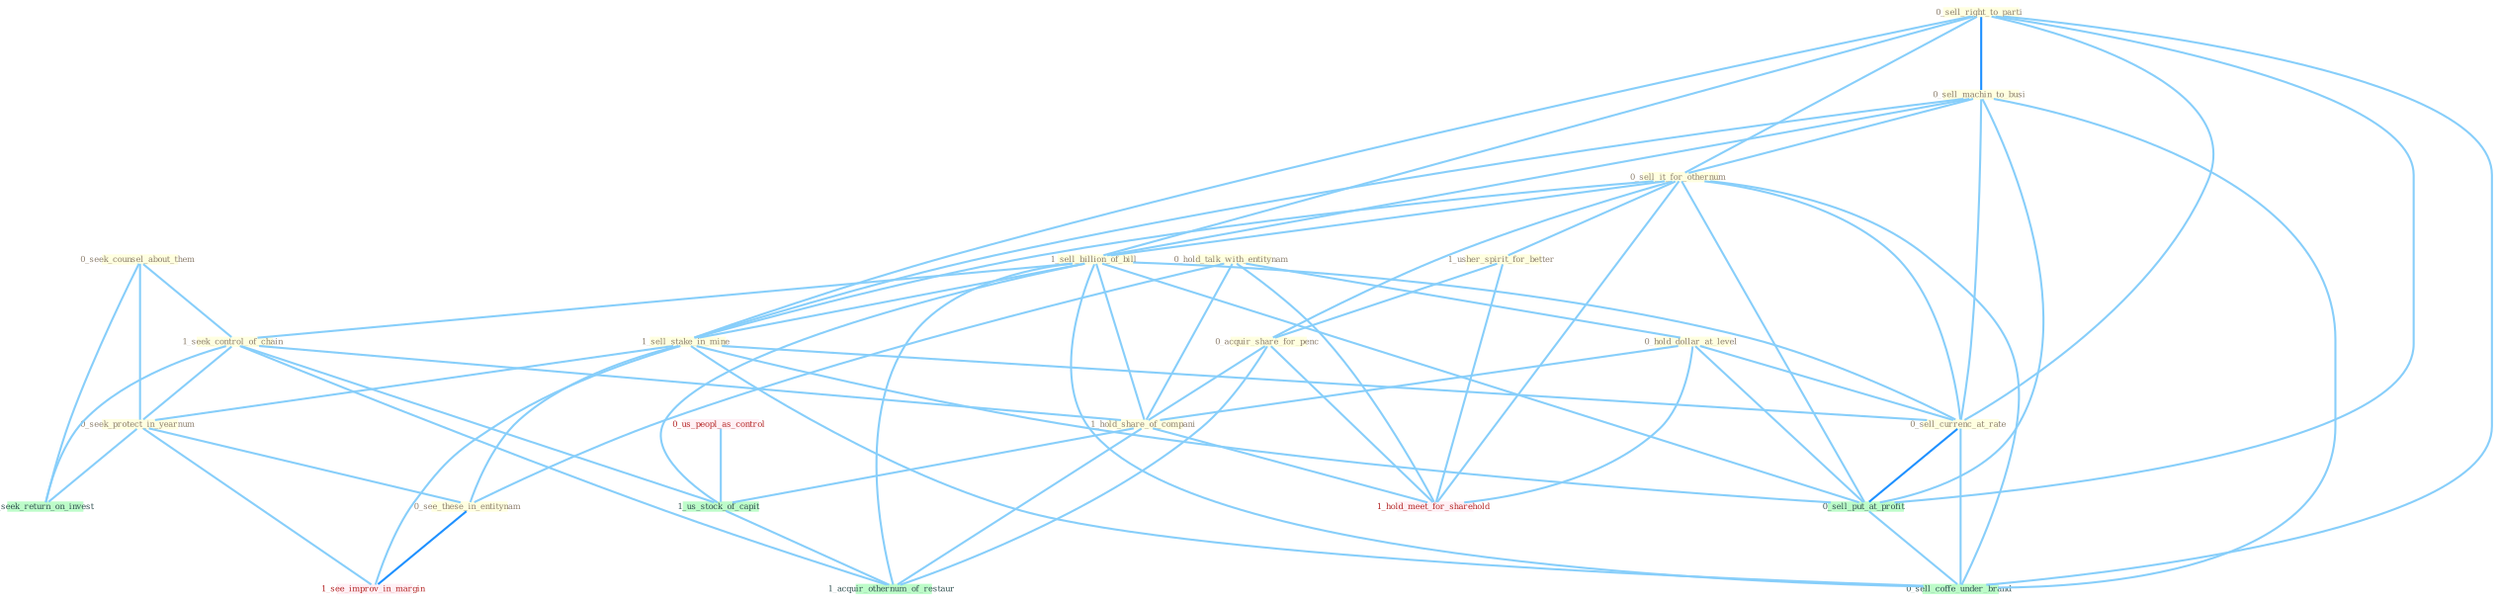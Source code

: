 Graph G{ 
    node
    [shape=polygon,style=filled,width=.5,height=.06,color="#BDFCC9",fixedsize=true,fontsize=4,
    fontcolor="#2f4f4f"];
    {node
    [color="#ffffe0", fontcolor="#8b7d6b"] "0_sell_right_to_parti " "0_sell_machin_to_busi " "0_sell_it_for_othernum " "0_hold_talk_with_entitynam " "1_sell_billion_of_bill " "1_usher_spirit_for_better " "1_sell_stake_in_mine " "0_acquir_share_for_penc " "0_seek_counsel_about_them " "0_hold_dollar_at_level " "1_seek_control_of_chain " "0_seek_protect_in_yearnum " "1_hold_share_of_compani " "0_see_these_in_entitynam " "0_sell_currenc_at_rate "}
{node [color="#fff0f5", fontcolor="#b22222"] "0_us_peopl_as_control " "1_see_improv_in_margin " "1_hold_meet_for_sharehold "}
edge [color="#B0E2FF"];

	"0_sell_right_to_parti " -- "0_sell_machin_to_busi " [w="2", color="#1e90ff" , len=0.8];
	"0_sell_right_to_parti " -- "0_sell_it_for_othernum " [w="1", color="#87cefa" ];
	"0_sell_right_to_parti " -- "1_sell_billion_of_bill " [w="1", color="#87cefa" ];
	"0_sell_right_to_parti " -- "1_sell_stake_in_mine " [w="1", color="#87cefa" ];
	"0_sell_right_to_parti " -- "0_sell_currenc_at_rate " [w="1", color="#87cefa" ];
	"0_sell_right_to_parti " -- "0_sell_put_at_profit " [w="1", color="#87cefa" ];
	"0_sell_right_to_parti " -- "0_sell_coffe_under_brand " [w="1", color="#87cefa" ];
	"0_sell_machin_to_busi " -- "0_sell_it_for_othernum " [w="1", color="#87cefa" ];
	"0_sell_machin_to_busi " -- "1_sell_billion_of_bill " [w="1", color="#87cefa" ];
	"0_sell_machin_to_busi " -- "1_sell_stake_in_mine " [w="1", color="#87cefa" ];
	"0_sell_machin_to_busi " -- "0_sell_currenc_at_rate " [w="1", color="#87cefa" ];
	"0_sell_machin_to_busi " -- "0_sell_put_at_profit " [w="1", color="#87cefa" ];
	"0_sell_machin_to_busi " -- "0_sell_coffe_under_brand " [w="1", color="#87cefa" ];
	"0_sell_it_for_othernum " -- "1_sell_billion_of_bill " [w="1", color="#87cefa" ];
	"0_sell_it_for_othernum " -- "1_usher_spirit_for_better " [w="1", color="#87cefa" ];
	"0_sell_it_for_othernum " -- "1_sell_stake_in_mine " [w="1", color="#87cefa" ];
	"0_sell_it_for_othernum " -- "0_acquir_share_for_penc " [w="1", color="#87cefa" ];
	"0_sell_it_for_othernum " -- "0_sell_currenc_at_rate " [w="1", color="#87cefa" ];
	"0_sell_it_for_othernum " -- "0_sell_put_at_profit " [w="1", color="#87cefa" ];
	"0_sell_it_for_othernum " -- "0_sell_coffe_under_brand " [w="1", color="#87cefa" ];
	"0_sell_it_for_othernum " -- "1_hold_meet_for_sharehold " [w="1", color="#87cefa" ];
	"0_hold_talk_with_entitynam " -- "0_hold_dollar_at_level " [w="1", color="#87cefa" ];
	"0_hold_talk_with_entitynam " -- "1_hold_share_of_compani " [w="1", color="#87cefa" ];
	"0_hold_talk_with_entitynam " -- "0_see_these_in_entitynam " [w="1", color="#87cefa" ];
	"0_hold_talk_with_entitynam " -- "1_hold_meet_for_sharehold " [w="1", color="#87cefa" ];
	"1_sell_billion_of_bill " -- "1_sell_stake_in_mine " [w="1", color="#87cefa" ];
	"1_sell_billion_of_bill " -- "1_seek_control_of_chain " [w="1", color="#87cefa" ];
	"1_sell_billion_of_bill " -- "1_hold_share_of_compani " [w="1", color="#87cefa" ];
	"1_sell_billion_of_bill " -- "0_sell_currenc_at_rate " [w="1", color="#87cefa" ];
	"1_sell_billion_of_bill " -- "0_sell_put_at_profit " [w="1", color="#87cefa" ];
	"1_sell_billion_of_bill " -- "1_us_stock_of_capit " [w="1", color="#87cefa" ];
	"1_sell_billion_of_bill " -- "0_sell_coffe_under_brand " [w="1", color="#87cefa" ];
	"1_sell_billion_of_bill " -- "1_acquir_othernum_of_restaur " [w="1", color="#87cefa" ];
	"1_usher_spirit_for_better " -- "0_acquir_share_for_penc " [w="1", color="#87cefa" ];
	"1_usher_spirit_for_better " -- "1_hold_meet_for_sharehold " [w="1", color="#87cefa" ];
	"1_sell_stake_in_mine " -- "0_seek_protect_in_yearnum " [w="1", color="#87cefa" ];
	"1_sell_stake_in_mine " -- "0_see_these_in_entitynam " [w="1", color="#87cefa" ];
	"1_sell_stake_in_mine " -- "0_sell_currenc_at_rate " [w="1", color="#87cefa" ];
	"1_sell_stake_in_mine " -- "0_sell_put_at_profit " [w="1", color="#87cefa" ];
	"1_sell_stake_in_mine " -- "1_see_improv_in_margin " [w="1", color="#87cefa" ];
	"1_sell_stake_in_mine " -- "0_sell_coffe_under_brand " [w="1", color="#87cefa" ];
	"0_acquir_share_for_penc " -- "1_hold_share_of_compani " [w="1", color="#87cefa" ];
	"0_acquir_share_for_penc " -- "1_hold_meet_for_sharehold " [w="1", color="#87cefa" ];
	"0_acquir_share_for_penc " -- "1_acquir_othernum_of_restaur " [w="1", color="#87cefa" ];
	"0_seek_counsel_about_them " -- "1_seek_control_of_chain " [w="1", color="#87cefa" ];
	"0_seek_counsel_about_them " -- "0_seek_protect_in_yearnum " [w="1", color="#87cefa" ];
	"0_seek_counsel_about_them " -- "0_seek_return_on_invest " [w="1", color="#87cefa" ];
	"0_hold_dollar_at_level " -- "1_hold_share_of_compani " [w="1", color="#87cefa" ];
	"0_hold_dollar_at_level " -- "0_sell_currenc_at_rate " [w="1", color="#87cefa" ];
	"0_hold_dollar_at_level " -- "0_sell_put_at_profit " [w="1", color="#87cefa" ];
	"0_hold_dollar_at_level " -- "1_hold_meet_for_sharehold " [w="1", color="#87cefa" ];
	"1_seek_control_of_chain " -- "0_seek_protect_in_yearnum " [w="1", color="#87cefa" ];
	"1_seek_control_of_chain " -- "1_hold_share_of_compani " [w="1", color="#87cefa" ];
	"1_seek_control_of_chain " -- "0_seek_return_on_invest " [w="1", color="#87cefa" ];
	"1_seek_control_of_chain " -- "1_us_stock_of_capit " [w="1", color="#87cefa" ];
	"1_seek_control_of_chain " -- "1_acquir_othernum_of_restaur " [w="1", color="#87cefa" ];
	"0_seek_protect_in_yearnum " -- "0_see_these_in_entitynam " [w="1", color="#87cefa" ];
	"0_seek_protect_in_yearnum " -- "0_seek_return_on_invest " [w="1", color="#87cefa" ];
	"0_seek_protect_in_yearnum " -- "1_see_improv_in_margin " [w="1", color="#87cefa" ];
	"1_hold_share_of_compani " -- "1_us_stock_of_capit " [w="1", color="#87cefa" ];
	"1_hold_share_of_compani " -- "1_hold_meet_for_sharehold " [w="1", color="#87cefa" ];
	"1_hold_share_of_compani " -- "1_acquir_othernum_of_restaur " [w="1", color="#87cefa" ];
	"0_see_these_in_entitynam " -- "1_see_improv_in_margin " [w="2", color="#1e90ff" , len=0.8];
	"0_sell_currenc_at_rate " -- "0_sell_put_at_profit " [w="2", color="#1e90ff" , len=0.8];
	"0_sell_currenc_at_rate " -- "0_sell_coffe_under_brand " [w="1", color="#87cefa" ];
	"0_us_peopl_as_control " -- "1_us_stock_of_capit " [w="1", color="#87cefa" ];
	"0_sell_put_at_profit " -- "0_sell_coffe_under_brand " [w="1", color="#87cefa" ];
	"1_us_stock_of_capit " -- "1_acquir_othernum_of_restaur " [w="1", color="#87cefa" ];
}